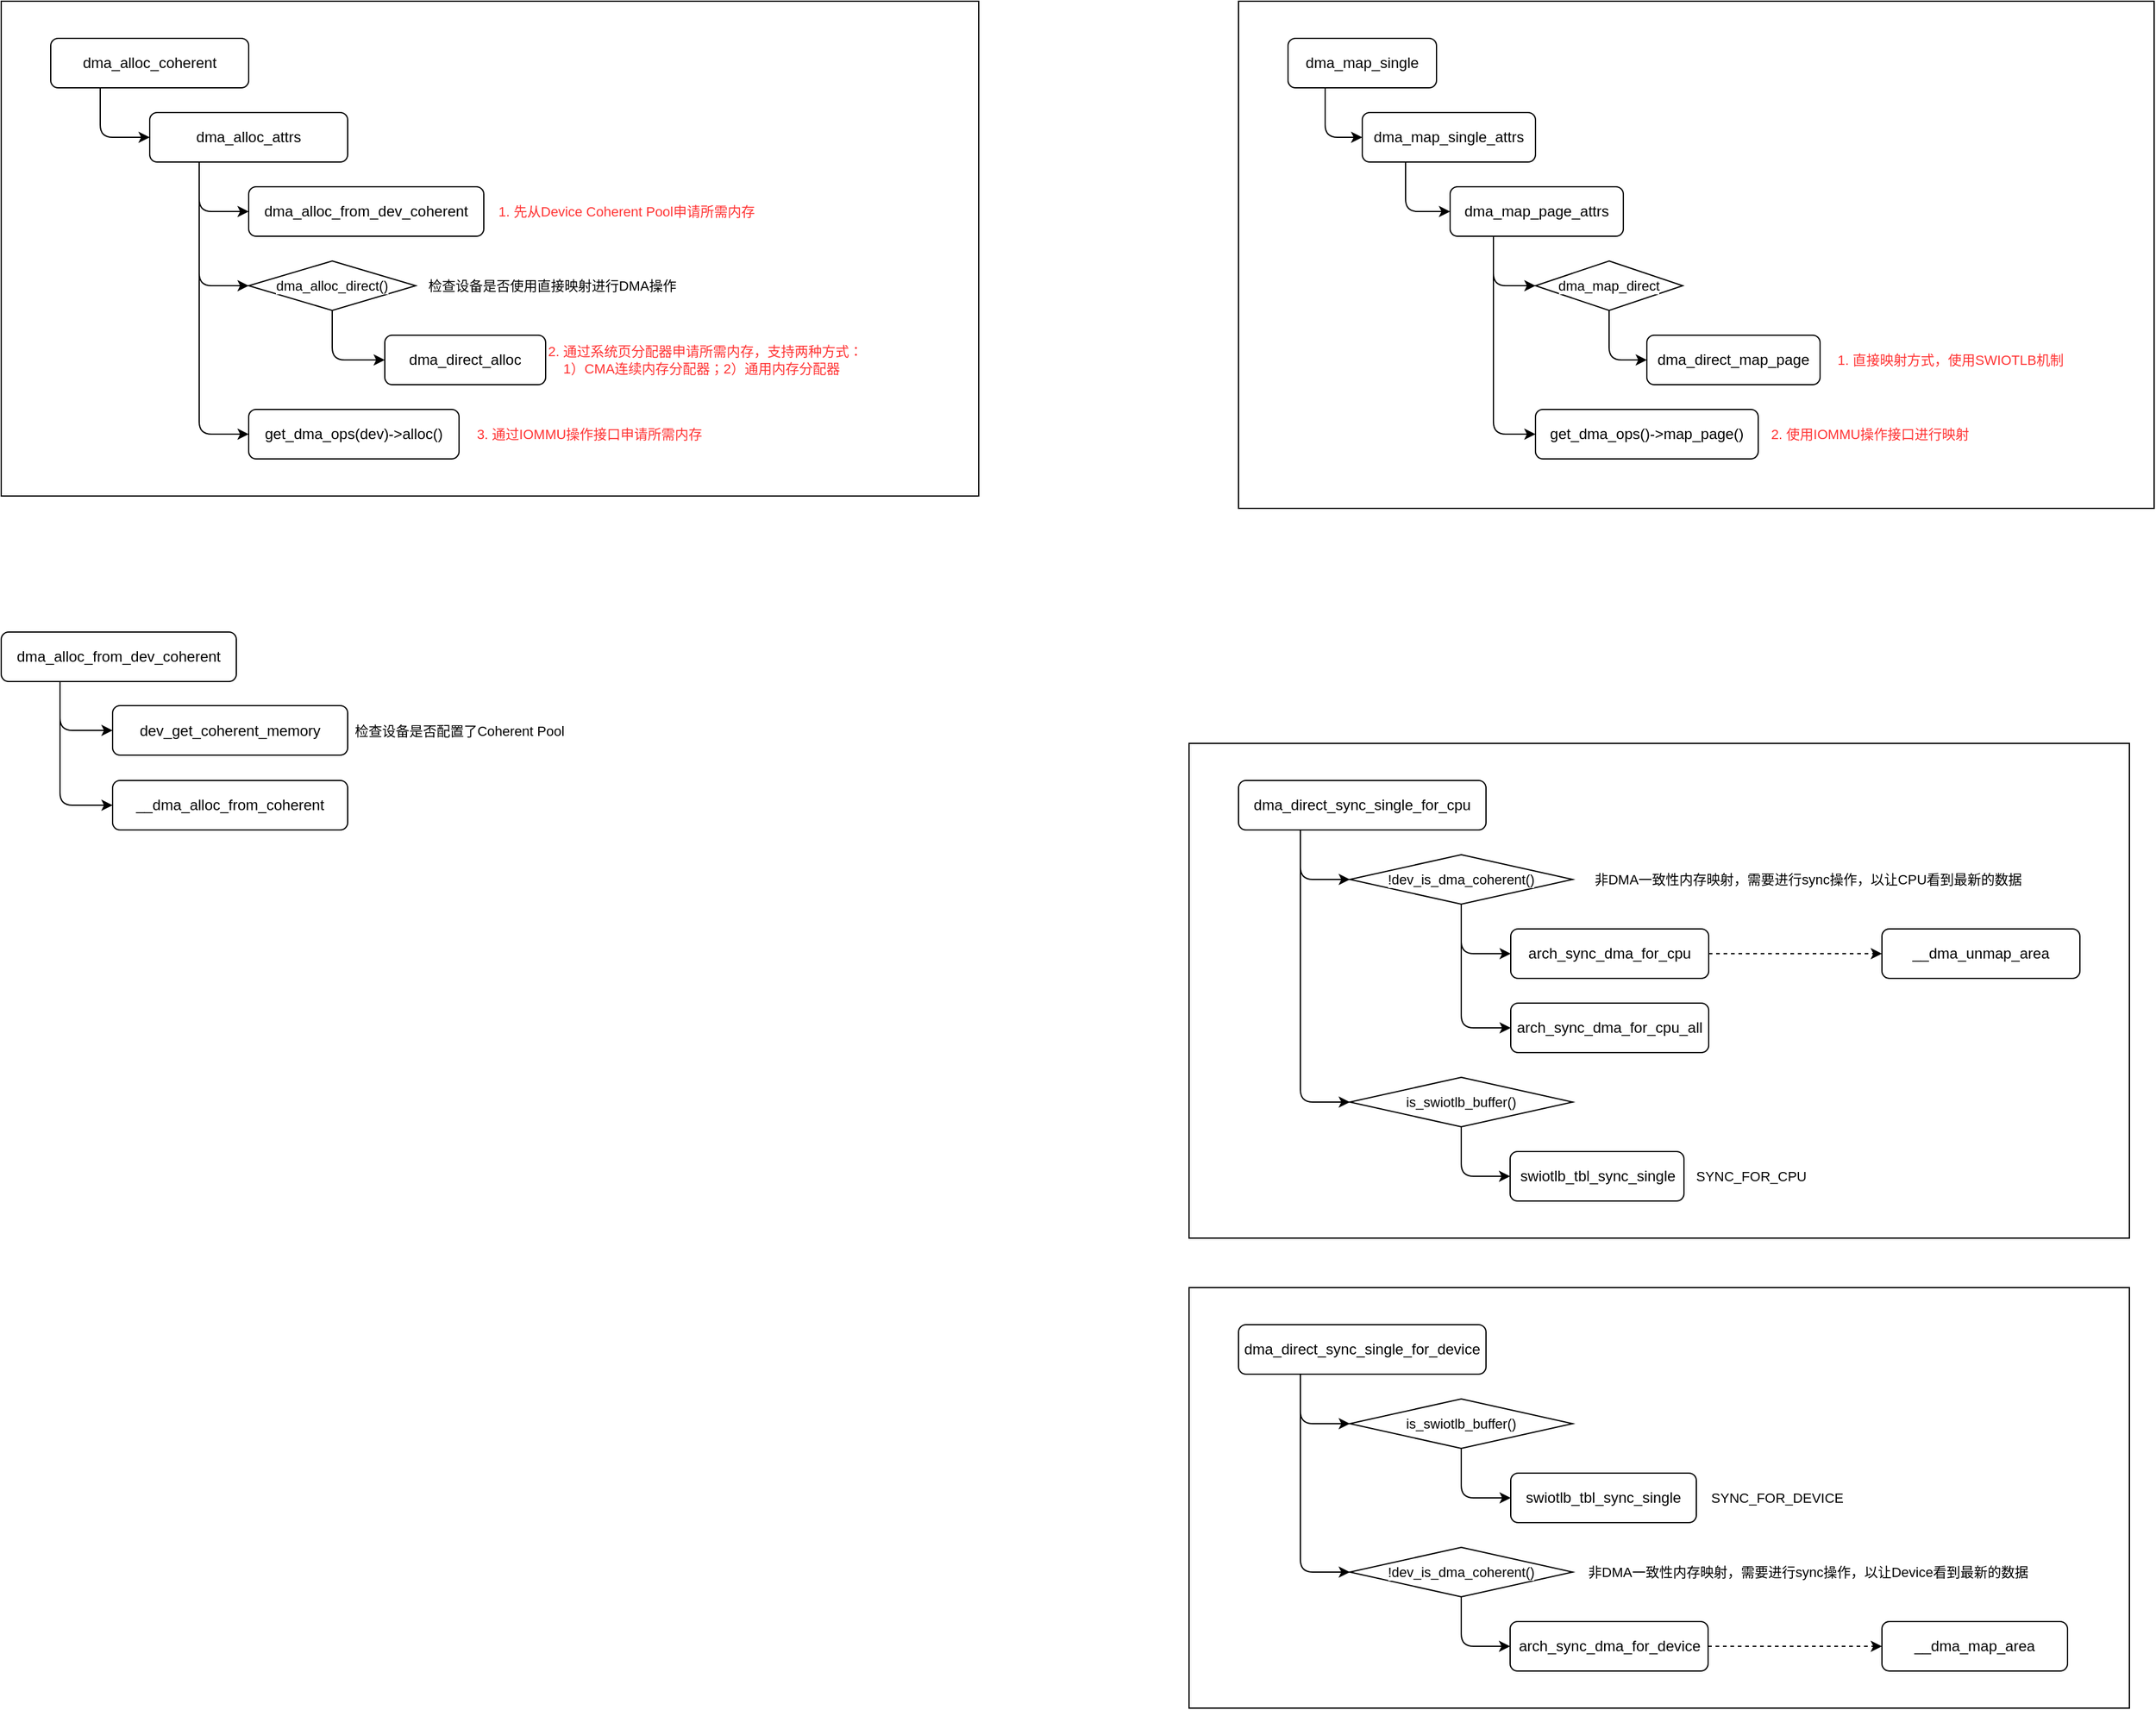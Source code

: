 <mxfile version="23.1.4" type="github" pages="4">
  <diagram name="DMA" id="xgYFPVZLW5DV_Q9SxGE-">
    <mxGraphModel dx="939" dy="1018" grid="1" gridSize="10" guides="1" tooltips="1" connect="1" arrows="1" fold="1" page="1" pageScale="1" pageWidth="827" pageHeight="1169" math="0" shadow="0">
      <root>
        <mxCell id="0" />
        <mxCell id="1" parent="0" />
        <mxCell id="epJa9tiv43tySeTNqx5A-15" style="edgeStyle=orthogonalEdgeStyle;rounded=1;orthogonalLoop=1;jettySize=auto;html=1;exitX=0.25;exitY=1;exitDx=0;exitDy=0;entryX=0;entryY=0.5;entryDx=0;entryDy=0;strokeColor=default;align=center;verticalAlign=middle;fontFamily=Helvetica;fontSize=11;fontColor=default;labelBackgroundColor=default;endArrow=classic;" edge="1" parent="1" source="epJa9tiv43tySeTNqx5A-13" target="epJa9tiv43tySeTNqx5A-14">
          <mxGeometry relative="1" as="geometry" />
        </mxCell>
        <mxCell id="epJa9tiv43tySeTNqx5A-18" style="edgeStyle=orthogonalEdgeStyle;rounded=1;orthogonalLoop=1;jettySize=auto;html=1;exitX=0.25;exitY=1;exitDx=0;exitDy=0;entryX=0;entryY=0.5;entryDx=0;entryDy=0;strokeColor=default;align=center;verticalAlign=middle;fontFamily=Helvetica;fontSize=11;fontColor=default;labelBackgroundColor=default;endArrow=classic;" edge="1" parent="1" source="epJa9tiv43tySeTNqx5A-13" target="epJa9tiv43tySeTNqx5A-17">
          <mxGeometry relative="1" as="geometry" />
        </mxCell>
        <mxCell id="epJa9tiv43tySeTNqx5A-13" value="dma_alloc_from_dev_coherent" style="rounded=1;whiteSpace=wrap;html=1;" vertex="1" parent="1">
          <mxGeometry y="520" width="190" height="40" as="geometry" />
        </mxCell>
        <mxCell id="epJa9tiv43tySeTNqx5A-14" value="dev_get_coherent_memory" style="rounded=1;whiteSpace=wrap;html=1;" vertex="1" parent="1">
          <mxGeometry x="90" y="579.5" width="190" height="40" as="geometry" />
        </mxCell>
        <mxCell id="epJa9tiv43tySeTNqx5A-17" value="__dma_alloc_from_coherent" style="rounded=1;whiteSpace=wrap;html=1;" vertex="1" parent="1">
          <mxGeometry x="90" y="640" width="190" height="40" as="geometry" />
        </mxCell>
        <mxCell id="epJa9tiv43tySeTNqx5A-21" value="检查设备是否配置了Coherent Pool" style="text;html=1;align=center;verticalAlign=middle;resizable=0;points=[];autosize=1;strokeColor=none;fillColor=none;fontFamily=Helvetica;fontSize=11;fontColor=default;labelBackgroundColor=default;" vertex="1" parent="1">
          <mxGeometry x="275" y="584.5" width="190" height="30" as="geometry" />
        </mxCell>
        <mxCell id="epJa9tiv43tySeTNqx5A-42" value="" style="rounded=0;whiteSpace=wrap;html=1;fontFamily=Helvetica;fontSize=11;fontColor=default;labelBackgroundColor=default;" vertex="1" parent="1">
          <mxGeometry y="10" width="790" height="400" as="geometry" />
        </mxCell>
        <mxCell id="epJa9tiv43tySeTNqx5A-43" style="edgeStyle=orthogonalEdgeStyle;rounded=1;orthogonalLoop=1;jettySize=auto;html=1;exitX=0.25;exitY=1;exitDx=0;exitDy=0;entryX=0;entryY=0.5;entryDx=0;entryDy=0;strokeColor=default;align=center;verticalAlign=middle;fontFamily=Helvetica;fontSize=11;fontColor=default;labelBackgroundColor=default;endArrow=classic;" edge="1" parent="1" source="epJa9tiv43tySeTNqx5A-44" target="epJa9tiv43tySeTNqx5A-49">
          <mxGeometry relative="1" as="geometry" />
        </mxCell>
        <mxCell id="epJa9tiv43tySeTNqx5A-44" value="dma_alloc_coherent" style="rounded=1;whiteSpace=wrap;html=1;" vertex="1" parent="1">
          <mxGeometry x="40" y="40" width="160" height="40" as="geometry" />
        </mxCell>
        <mxCell id="epJa9tiv43tySeTNqx5A-45" style="edgeStyle=orthogonalEdgeStyle;rounded=1;orthogonalLoop=1;jettySize=auto;html=1;exitX=0.25;exitY=1;exitDx=0;exitDy=0;entryX=0;entryY=0.5;entryDx=0;entryDy=0;strokeColor=default;align=center;verticalAlign=middle;fontFamily=Helvetica;fontSize=11;fontColor=default;labelBackgroundColor=default;endArrow=classic;" edge="1" parent="1" source="epJa9tiv43tySeTNqx5A-49" target="epJa9tiv43tySeTNqx5A-50">
          <mxGeometry relative="1" as="geometry" />
        </mxCell>
        <mxCell id="epJa9tiv43tySeTNqx5A-46" style="edgeStyle=orthogonalEdgeStyle;rounded=1;orthogonalLoop=1;jettySize=auto;html=1;exitX=0.5;exitY=1;exitDx=0;exitDy=0;entryX=0;entryY=0.5;entryDx=0;entryDy=0;strokeColor=default;align=center;verticalAlign=middle;fontFamily=Helvetica;fontSize=11;fontColor=default;labelBackgroundColor=default;endArrow=classic;" edge="1" parent="1" source="epJa9tiv43tySeTNqx5A-53" target="epJa9tiv43tySeTNqx5A-51">
          <mxGeometry relative="1" as="geometry" />
        </mxCell>
        <mxCell id="epJa9tiv43tySeTNqx5A-47" style="edgeStyle=orthogonalEdgeStyle;rounded=1;orthogonalLoop=1;jettySize=auto;html=1;exitX=0.25;exitY=1;exitDx=0;exitDy=0;entryX=0;entryY=0.5;entryDx=0;entryDy=0;strokeColor=default;align=center;verticalAlign=middle;fontFamily=Helvetica;fontSize=11;fontColor=default;labelBackgroundColor=default;endArrow=classic;" edge="1" parent="1" source="epJa9tiv43tySeTNqx5A-49" target="epJa9tiv43tySeTNqx5A-52">
          <mxGeometry relative="1" as="geometry" />
        </mxCell>
        <mxCell id="epJa9tiv43tySeTNqx5A-48" style="edgeStyle=orthogonalEdgeStyle;rounded=1;orthogonalLoop=1;jettySize=auto;html=1;exitX=0.25;exitY=1;exitDx=0;exitDy=0;entryX=0;entryY=0.5;entryDx=0;entryDy=0;strokeColor=default;align=center;verticalAlign=middle;fontFamily=Helvetica;fontSize=11;fontColor=default;labelBackgroundColor=default;endArrow=classic;" edge="1" parent="1" source="epJa9tiv43tySeTNqx5A-49" target="epJa9tiv43tySeTNqx5A-53">
          <mxGeometry relative="1" as="geometry" />
        </mxCell>
        <mxCell id="epJa9tiv43tySeTNqx5A-49" value="dma_alloc_attrs" style="rounded=1;whiteSpace=wrap;html=1;" vertex="1" parent="1">
          <mxGeometry x="120" y="100" width="160" height="40" as="geometry" />
        </mxCell>
        <mxCell id="epJa9tiv43tySeTNqx5A-50" value="dma_alloc_from_dev_coherent" style="rounded=1;whiteSpace=wrap;html=1;" vertex="1" parent="1">
          <mxGeometry x="200" y="160" width="190" height="40" as="geometry" />
        </mxCell>
        <mxCell id="epJa9tiv43tySeTNqx5A-51" value="dma_direct_alloc" style="rounded=1;whiteSpace=wrap;html=1;" vertex="1" parent="1">
          <mxGeometry x="310" y="280" width="130" height="40" as="geometry" />
        </mxCell>
        <mxCell id="epJa9tiv43tySeTNqx5A-52" value="get_dma_ops(dev)-&amp;gt;alloc()" style="rounded=1;whiteSpace=wrap;html=1;" vertex="1" parent="1">
          <mxGeometry x="200" y="340" width="170" height="40" as="geometry" />
        </mxCell>
        <mxCell id="epJa9tiv43tySeTNqx5A-53" value="dma_alloc_direct()" style="rhombus;whiteSpace=wrap;html=1;fontFamily=Helvetica;fontSize=11;fontColor=default;labelBackgroundColor=default;" vertex="1" parent="1">
          <mxGeometry x="200" y="220" width="135" height="40" as="geometry" />
        </mxCell>
        <mxCell id="epJa9tiv43tySeTNqx5A-54" value="1. 先从Device Coherent Pool申请所需内存" style="text;html=1;align=center;verticalAlign=middle;resizable=0;points=[];autosize=1;strokeColor=none;fillColor=none;fontFamily=Helvetica;fontSize=11;fontColor=#FF3333;labelBackgroundColor=default;" vertex="1" parent="1">
          <mxGeometry x="390" y="165" width="230" height="30" as="geometry" />
        </mxCell>
        <mxCell id="epJa9tiv43tySeTNqx5A-55" value="检查设备是否使用直接映射进行DMA操作" style="text;html=1;align=center;verticalAlign=middle;resizable=0;points=[];autosize=1;strokeColor=none;fillColor=none;fontFamily=Helvetica;fontSize=11;fontColor=default;labelBackgroundColor=default;" vertex="1" parent="1">
          <mxGeometry x="335" y="225" width="220" height="30" as="geometry" />
        </mxCell>
        <mxCell id="epJa9tiv43tySeTNqx5A-56" value="2. 通过系统页分配器申请所需内存，支持两种方式：&lt;br&gt;&lt;span style=&quot;white-space-collapse: preserve;&quot;&gt;&amp;nbsp; &amp;nbsp; &lt;/span&gt;1）CMA连续内存分配器；2）通用内存分配器" style="text;html=1;align=left;verticalAlign=middle;resizable=0;points=[];autosize=1;strokeColor=none;fillColor=none;fontFamily=Helvetica;fontSize=11;fontColor=#FF3333;labelBackgroundColor=default;" vertex="1" parent="1">
          <mxGeometry x="440" y="280" width="280" height="40" as="geometry" />
        </mxCell>
        <mxCell id="epJa9tiv43tySeTNqx5A-57" value="3. 通过IOMMU操作接口申请所需内存" style="text;html=1;align=center;verticalAlign=middle;resizable=0;points=[];autosize=1;strokeColor=none;fillColor=none;fontFamily=Helvetica;fontSize=11;fontColor=#FF3333;labelBackgroundColor=default;" vertex="1" parent="1">
          <mxGeometry x="370" y="345" width="210" height="30" as="geometry" />
        </mxCell>
        <mxCell id="epJa9tiv43tySeTNqx5A-59" value="" style="rounded=0;whiteSpace=wrap;html=1;fontFamily=Helvetica;fontSize=11;fontColor=default;labelBackgroundColor=default;" vertex="1" parent="1">
          <mxGeometry x="1000" y="10" width="740" height="410" as="geometry" />
        </mxCell>
        <mxCell id="epJa9tiv43tySeTNqx5A-60" style="edgeStyle=orthogonalEdgeStyle;rounded=1;orthogonalLoop=1;jettySize=auto;html=1;exitX=0.25;exitY=1;exitDx=0;exitDy=0;entryX=0;entryY=0.5;entryDx=0;entryDy=0;strokeColor=default;align=center;verticalAlign=middle;fontFamily=Helvetica;fontSize=11;fontColor=default;labelBackgroundColor=default;endArrow=classic;" edge="1" parent="1" source="epJa9tiv43tySeTNqx5A-61" target="epJa9tiv43tySeTNqx5A-63">
          <mxGeometry relative="1" as="geometry" />
        </mxCell>
        <mxCell id="epJa9tiv43tySeTNqx5A-61" value="dma_map_single" style="rounded=1;whiteSpace=wrap;html=1;" vertex="1" parent="1">
          <mxGeometry x="1040" y="40" width="120" height="40" as="geometry" />
        </mxCell>
        <mxCell id="epJa9tiv43tySeTNqx5A-62" style="edgeStyle=orthogonalEdgeStyle;rounded=1;orthogonalLoop=1;jettySize=auto;html=1;exitX=0.25;exitY=1;exitDx=0;exitDy=0;entryX=0;entryY=0.5;entryDx=0;entryDy=0;strokeColor=default;align=center;verticalAlign=middle;fontFamily=Helvetica;fontSize=11;fontColor=default;labelBackgroundColor=default;endArrow=classic;" edge="1" parent="1" source="epJa9tiv43tySeTNqx5A-63" target="epJa9tiv43tySeTNqx5A-66">
          <mxGeometry relative="1" as="geometry" />
        </mxCell>
        <mxCell id="epJa9tiv43tySeTNqx5A-63" value="dma_map_single_attrs" style="rounded=1;whiteSpace=wrap;html=1;" vertex="1" parent="1">
          <mxGeometry x="1100" y="100" width="140" height="40" as="geometry" />
        </mxCell>
        <mxCell id="epJa9tiv43tySeTNqx5A-64" style="edgeStyle=orthogonalEdgeStyle;rounded=1;orthogonalLoop=1;jettySize=auto;html=1;exitX=0.25;exitY=1;exitDx=0;exitDy=0;entryX=0;entryY=0.5;entryDx=0;entryDy=0;strokeColor=default;align=center;verticalAlign=middle;fontFamily=Helvetica;fontSize=11;fontColor=default;labelBackgroundColor=default;endArrow=classic;" edge="1" parent="1" source="epJa9tiv43tySeTNqx5A-66" target="epJa9tiv43tySeTNqx5A-68">
          <mxGeometry relative="1" as="geometry" />
        </mxCell>
        <mxCell id="epJa9tiv43tySeTNqx5A-65" style="edgeStyle=orthogonalEdgeStyle;rounded=1;orthogonalLoop=1;jettySize=auto;html=1;exitX=0.25;exitY=1;exitDx=0;exitDy=0;entryX=0;entryY=0.5;entryDx=0;entryDy=0;strokeColor=default;align=center;verticalAlign=middle;fontFamily=Helvetica;fontSize=11;fontColor=default;labelBackgroundColor=default;endArrow=classic;" edge="1" parent="1" source="epJa9tiv43tySeTNqx5A-66" target="epJa9tiv43tySeTNqx5A-70">
          <mxGeometry relative="1" as="geometry" />
        </mxCell>
        <mxCell id="epJa9tiv43tySeTNqx5A-66" value="dma_map_page_attrs" style="rounded=1;whiteSpace=wrap;html=1;" vertex="1" parent="1">
          <mxGeometry x="1171" y="160" width="140" height="40" as="geometry" />
        </mxCell>
        <mxCell id="epJa9tiv43tySeTNqx5A-67" style="edgeStyle=orthogonalEdgeStyle;rounded=1;orthogonalLoop=1;jettySize=auto;html=1;exitX=0.5;exitY=1;exitDx=0;exitDy=0;entryX=0;entryY=0.5;entryDx=0;entryDy=0;strokeColor=default;align=center;verticalAlign=middle;fontFamily=Helvetica;fontSize=11;fontColor=default;labelBackgroundColor=default;endArrow=classic;" edge="1" parent="1" source="epJa9tiv43tySeTNqx5A-68" target="epJa9tiv43tySeTNqx5A-69">
          <mxGeometry relative="1" as="geometry" />
        </mxCell>
        <mxCell id="epJa9tiv43tySeTNqx5A-68" value="dma_map_direct" style="rhombus;whiteSpace=wrap;html=1;fontFamily=Helvetica;fontSize=11;fontColor=default;labelBackgroundColor=default;" vertex="1" parent="1">
          <mxGeometry x="1240" y="220" width="119" height="40" as="geometry" />
        </mxCell>
        <mxCell id="epJa9tiv43tySeTNqx5A-69" value="dma_direct_map_page" style="rounded=1;whiteSpace=wrap;html=1;" vertex="1" parent="1">
          <mxGeometry x="1330" y="280" width="140" height="40" as="geometry" />
        </mxCell>
        <mxCell id="epJa9tiv43tySeTNqx5A-70" value="get_dma_ops()-&amp;gt;map_page()" style="rounded=1;whiteSpace=wrap;html=1;" vertex="1" parent="1">
          <mxGeometry x="1240" y="340" width="180" height="40" as="geometry" />
        </mxCell>
        <mxCell id="epJa9tiv43tySeTNqx5A-71" value="1. 直接映射方式，使用SWIOTLB机制" style="text;html=1;align=center;verticalAlign=middle;resizable=0;points=[];autosize=1;strokeColor=none;fillColor=none;fontFamily=Helvetica;fontSize=11;fontColor=#FF3333;labelBackgroundColor=default;" vertex="1" parent="1">
          <mxGeometry x="1470" y="285" width="210" height="30" as="geometry" />
        </mxCell>
        <mxCell id="epJa9tiv43tySeTNqx5A-72" value="2. 使用IOMMU操作接口进行映射" style="text;html=1;align=center;verticalAlign=middle;resizable=0;points=[];autosize=1;strokeColor=none;fillColor=none;fontFamily=Helvetica;fontSize=11;fontColor=#FF3333;labelBackgroundColor=default;" vertex="1" parent="1">
          <mxGeometry x="1420" y="345" width="180" height="30" as="geometry" />
        </mxCell>
        <mxCell id="epJa9tiv43tySeTNqx5A-115" value="" style="rounded=0;whiteSpace=wrap;html=1;fontFamily=Helvetica;fontSize=11;fontColor=default;labelBackgroundColor=default;" vertex="1" parent="1">
          <mxGeometry x="960" y="610" width="760" height="400" as="geometry" />
        </mxCell>
        <mxCell id="epJa9tiv43tySeTNqx5A-116" style="edgeStyle=orthogonalEdgeStyle;rounded=1;orthogonalLoop=1;jettySize=auto;html=1;exitX=0.25;exitY=1;exitDx=0;exitDy=0;entryX=0;entryY=0.5;entryDx=0;entryDy=0;strokeColor=default;align=center;verticalAlign=middle;fontFamily=Helvetica;fontSize=11;fontColor=default;labelBackgroundColor=default;endArrow=classic;" edge="1" parent="1" source="epJa9tiv43tySeTNqx5A-118" target="epJa9tiv43tySeTNqx5A-123">
          <mxGeometry relative="1" as="geometry" />
        </mxCell>
        <mxCell id="epJa9tiv43tySeTNqx5A-117" style="edgeStyle=orthogonalEdgeStyle;rounded=1;orthogonalLoop=1;jettySize=auto;html=1;exitX=0.25;exitY=1;exitDx=0;exitDy=0;entryX=0;entryY=0.5;entryDx=0;entryDy=0;strokeColor=default;align=center;verticalAlign=middle;fontFamily=Helvetica;fontSize=11;fontColor=default;labelBackgroundColor=default;endArrow=classic;" edge="1" parent="1" source="epJa9tiv43tySeTNqx5A-118" target="epJa9tiv43tySeTNqx5A-127">
          <mxGeometry relative="1" as="geometry" />
        </mxCell>
        <mxCell id="epJa9tiv43tySeTNqx5A-118" value="dma_direct_sync_single_for_cpu" style="rounded=1;whiteSpace=wrap;html=1;" vertex="1" parent="1">
          <mxGeometry x="1000" y="640" width="200" height="40" as="geometry" />
        </mxCell>
        <mxCell id="epJa9tiv43tySeTNqx5A-119" style="edgeStyle=orthogonalEdgeStyle;rounded=1;orthogonalLoop=1;jettySize=auto;html=1;exitX=1;exitY=0.5;exitDx=0;exitDy=0;entryX=0;entryY=0.5;entryDx=0;entryDy=0;strokeColor=default;align=center;verticalAlign=middle;fontFamily=Helvetica;fontSize=11;fontColor=default;labelBackgroundColor=default;endArrow=classic;dashed=1;" edge="1" parent="1" source="epJa9tiv43tySeTNqx5A-120" target="epJa9tiv43tySeTNqx5A-129">
          <mxGeometry relative="1" as="geometry" />
        </mxCell>
        <mxCell id="epJa9tiv43tySeTNqx5A-120" value="arch_sync_dma_for_cpu" style="rounded=1;whiteSpace=wrap;html=1;" vertex="1" parent="1">
          <mxGeometry x="1220" y="760" width="160" height="40" as="geometry" />
        </mxCell>
        <mxCell id="epJa9tiv43tySeTNqx5A-121" style="edgeStyle=orthogonalEdgeStyle;rounded=1;orthogonalLoop=1;jettySize=auto;html=1;exitX=0.5;exitY=1;exitDx=0;exitDy=0;entryX=0;entryY=0.5;entryDx=0;entryDy=0;strokeColor=default;align=center;verticalAlign=middle;fontFamily=Helvetica;fontSize=11;fontColor=default;labelBackgroundColor=default;endArrow=classic;" edge="1" parent="1" source="epJa9tiv43tySeTNqx5A-123" target="epJa9tiv43tySeTNqx5A-120">
          <mxGeometry relative="1" as="geometry" />
        </mxCell>
        <mxCell id="epJa9tiv43tySeTNqx5A-122" style="edgeStyle=orthogonalEdgeStyle;rounded=1;orthogonalLoop=1;jettySize=auto;html=1;exitX=0.5;exitY=1;exitDx=0;exitDy=0;entryX=0;entryY=0.5;entryDx=0;entryDy=0;strokeColor=default;align=center;verticalAlign=middle;fontFamily=Helvetica;fontSize=11;fontColor=default;labelBackgroundColor=default;endArrow=classic;" edge="1" parent="1" source="epJa9tiv43tySeTNqx5A-123" target="epJa9tiv43tySeTNqx5A-125">
          <mxGeometry relative="1" as="geometry" />
        </mxCell>
        <mxCell id="epJa9tiv43tySeTNqx5A-123" value="!dev_is_dma_coherent()" style="rhombus;whiteSpace=wrap;html=1;fontFamily=Helvetica;fontSize=11;fontColor=default;labelBackgroundColor=default;" vertex="1" parent="1">
          <mxGeometry x="1090" y="700" width="180" height="40" as="geometry" />
        </mxCell>
        <mxCell id="epJa9tiv43tySeTNqx5A-124" value="非DMA一致性内存映射，需要进行sync操作，以让CPU看到最新的数据" style="text;html=1;align=center;verticalAlign=middle;resizable=0;points=[];autosize=1;strokeColor=none;fillColor=none;fontFamily=Helvetica;fontSize=11;fontColor=default;labelBackgroundColor=default;" vertex="1" parent="1">
          <mxGeometry x="1275" y="705" width="370" height="30" as="geometry" />
        </mxCell>
        <mxCell id="epJa9tiv43tySeTNqx5A-125" value="arch_sync_dma_for_cpu_all" style="rounded=1;whiteSpace=wrap;html=1;" vertex="1" parent="1">
          <mxGeometry x="1220" y="820" width="160" height="40" as="geometry" />
        </mxCell>
        <mxCell id="epJa9tiv43tySeTNqx5A-126" style="edgeStyle=orthogonalEdgeStyle;rounded=1;orthogonalLoop=1;jettySize=auto;html=1;exitX=0.5;exitY=1;exitDx=0;exitDy=0;entryX=0;entryY=0.5;entryDx=0;entryDy=0;strokeColor=default;align=center;verticalAlign=middle;fontFamily=Helvetica;fontSize=11;fontColor=default;labelBackgroundColor=default;endArrow=classic;" edge="1" parent="1" source="epJa9tiv43tySeTNqx5A-127" target="epJa9tiv43tySeTNqx5A-128">
          <mxGeometry relative="1" as="geometry" />
        </mxCell>
        <mxCell id="epJa9tiv43tySeTNqx5A-127" value="is_swiotlb_buffer()" style="rhombus;whiteSpace=wrap;html=1;fontFamily=Helvetica;fontSize=11;fontColor=default;labelBackgroundColor=default;" vertex="1" parent="1">
          <mxGeometry x="1090" y="880" width="180" height="40" as="geometry" />
        </mxCell>
        <mxCell id="epJa9tiv43tySeTNqx5A-128" value="swiotlb_tbl_sync_single" style="rounded=1;whiteSpace=wrap;html=1;" vertex="1" parent="1">
          <mxGeometry x="1219.5" y="940" width="140.5" height="40" as="geometry" />
        </mxCell>
        <mxCell id="epJa9tiv43tySeTNqx5A-129" value="__dma_unmap_area" style="rounded=1;whiteSpace=wrap;html=1;" vertex="1" parent="1">
          <mxGeometry x="1520" y="760" width="160" height="40" as="geometry" />
        </mxCell>
        <mxCell id="epJa9tiv43tySeTNqx5A-130" value="SYNC_FOR_CPU" style="text;html=1;align=center;verticalAlign=middle;resizable=0;points=[];autosize=1;strokeColor=none;fillColor=none;fontFamily=Helvetica;fontSize=11;fontColor=default;labelBackgroundColor=default;" vertex="1" parent="1">
          <mxGeometry x="1359" y="945" width="110" height="30" as="geometry" />
        </mxCell>
        <mxCell id="epJa9tiv43tySeTNqx5A-131" value="" style="rounded=0;whiteSpace=wrap;html=1;fontFamily=Helvetica;fontSize=11;fontColor=default;labelBackgroundColor=default;" vertex="1" parent="1">
          <mxGeometry x="960" y="1050" width="760" height="340" as="geometry" />
        </mxCell>
        <mxCell id="epJa9tiv43tySeTNqx5A-132" style="edgeStyle=orthogonalEdgeStyle;rounded=1;orthogonalLoop=1;jettySize=auto;html=1;exitX=0.25;exitY=1;exitDx=0;exitDy=0;entryX=0;entryY=0.5;entryDx=0;entryDy=0;strokeColor=default;align=center;verticalAlign=middle;fontFamily=Helvetica;fontSize=11;fontColor=default;labelBackgroundColor=default;endArrow=classic;" edge="1" parent="1" source="epJa9tiv43tySeTNqx5A-134" target="epJa9tiv43tySeTNqx5A-137">
          <mxGeometry relative="1" as="geometry" />
        </mxCell>
        <mxCell id="epJa9tiv43tySeTNqx5A-133" style="edgeStyle=orthogonalEdgeStyle;rounded=1;orthogonalLoop=1;jettySize=auto;html=1;exitX=0.25;exitY=1;exitDx=0;exitDy=0;entryX=0;entryY=0.5;entryDx=0;entryDy=0;strokeColor=default;align=center;verticalAlign=middle;fontFamily=Helvetica;fontSize=11;fontColor=default;labelBackgroundColor=default;endArrow=classic;" edge="1" parent="1" source="epJa9tiv43tySeTNqx5A-134" target="epJa9tiv43tySeTNqx5A-142">
          <mxGeometry relative="1" as="geometry" />
        </mxCell>
        <mxCell id="epJa9tiv43tySeTNqx5A-134" value="dma_direct_sync_single_for_device" style="rounded=1;whiteSpace=wrap;html=1;" vertex="1" parent="1">
          <mxGeometry x="1000" y="1080" width="200" height="40" as="geometry" />
        </mxCell>
        <mxCell id="epJa9tiv43tySeTNqx5A-135" value="swiotlb_tbl_sync_single" style="rounded=1;whiteSpace=wrap;html=1;" vertex="1" parent="1">
          <mxGeometry x="1220" y="1200" width="150" height="40" as="geometry" />
        </mxCell>
        <mxCell id="epJa9tiv43tySeTNqx5A-136" style="edgeStyle=orthogonalEdgeStyle;rounded=1;orthogonalLoop=1;jettySize=auto;html=1;exitX=0.5;exitY=1;exitDx=0;exitDy=0;entryX=0;entryY=0.5;entryDx=0;entryDy=0;strokeColor=default;align=center;verticalAlign=middle;fontFamily=Helvetica;fontSize=11;fontColor=default;labelBackgroundColor=default;endArrow=classic;" edge="1" parent="1" source="epJa9tiv43tySeTNqx5A-137" target="epJa9tiv43tySeTNqx5A-135">
          <mxGeometry relative="1" as="geometry" />
        </mxCell>
        <mxCell id="epJa9tiv43tySeTNqx5A-137" value="is_swiotlb_buffer()" style="rhombus;whiteSpace=wrap;html=1;fontFamily=Helvetica;fontSize=11;fontColor=default;labelBackgroundColor=default;" vertex="1" parent="1">
          <mxGeometry x="1090" y="1140" width="180" height="40" as="geometry" />
        </mxCell>
        <mxCell id="epJa9tiv43tySeTNqx5A-138" value="SYNC_FOR_DEVICE" style="text;html=1;align=center;verticalAlign=middle;resizable=0;points=[];autosize=1;strokeColor=none;fillColor=none;fontFamily=Helvetica;fontSize=11;fontColor=default;labelBackgroundColor=default;" vertex="1" parent="1">
          <mxGeometry x="1370" y="1205" width="130" height="30" as="geometry" />
        </mxCell>
        <mxCell id="epJa9tiv43tySeTNqx5A-139" style="edgeStyle=orthogonalEdgeStyle;rounded=1;orthogonalLoop=1;jettySize=auto;html=1;exitX=1;exitY=0.5;exitDx=0;exitDy=0;entryX=0.5;entryY=1;entryDx=0;entryDy=0;strokeColor=default;align=center;verticalAlign=middle;fontFamily=Helvetica;fontSize=11;fontColor=default;labelBackgroundColor=default;endArrow=classic;dashed=1;" edge="1" parent="1" source="epJa9tiv43tySeTNqx5A-140" target="epJa9tiv43tySeTNqx5A-144">
          <mxGeometry relative="1" as="geometry" />
        </mxCell>
        <mxCell id="epJa9tiv43tySeTNqx5A-140" value="arch_sync_dma_for_device" style="rounded=1;whiteSpace=wrap;html=1;" vertex="1" parent="1">
          <mxGeometry x="1219.5" y="1320" width="160" height="40" as="geometry" />
        </mxCell>
        <mxCell id="epJa9tiv43tySeTNqx5A-141" style="edgeStyle=orthogonalEdgeStyle;rounded=1;orthogonalLoop=1;jettySize=auto;html=1;exitX=0.5;exitY=1;exitDx=0;exitDy=0;entryX=0;entryY=0.5;entryDx=0;entryDy=0;strokeColor=default;align=center;verticalAlign=middle;fontFamily=Helvetica;fontSize=11;fontColor=default;labelBackgroundColor=default;endArrow=classic;" edge="1" parent="1" source="epJa9tiv43tySeTNqx5A-142" target="epJa9tiv43tySeTNqx5A-140">
          <mxGeometry relative="1" as="geometry" />
        </mxCell>
        <mxCell id="epJa9tiv43tySeTNqx5A-142" value="!dev_is_dma_coherent()" style="rhombus;whiteSpace=wrap;html=1;fontFamily=Helvetica;fontSize=11;fontColor=default;labelBackgroundColor=default;" vertex="1" parent="1">
          <mxGeometry x="1090" y="1260" width="180" height="40" as="geometry" />
        </mxCell>
        <mxCell id="epJa9tiv43tySeTNqx5A-143" value="非DMA一致性内存映射，需要进行sync操作，以让Device看到最新的数据" style="text;html=1;align=center;verticalAlign=middle;resizable=0;points=[];autosize=1;strokeColor=none;fillColor=none;fontFamily=Helvetica;fontSize=11;fontColor=default;labelBackgroundColor=default;" vertex="1" parent="1">
          <mxGeometry x="1270" y="1265" width="380" height="30" as="geometry" />
        </mxCell>
        <mxCell id="epJa9tiv43tySeTNqx5A-144" value="__dma_map_area" style="rounded=1;whiteSpace=wrap;html=1;direction=south;" vertex="1" parent="1">
          <mxGeometry x="1520" y="1320" width="150" height="40" as="geometry" />
        </mxCell>
      </root>
    </mxGraphModel>
  </diagram>
  <diagram id="FLAurwg8rt9J_8dBdOzD" name="SWIOTLB">
    <mxGraphModel dx="666" dy="1018" grid="1" gridSize="10" guides="1" tooltips="1" connect="1" arrows="1" fold="1" page="1" pageScale="1" pageWidth="827" pageHeight="1169" math="0" shadow="0">
      <root>
        <mxCell id="0" />
        <mxCell id="1" parent="0" />
        <mxCell id="T1ZKqq_Ft51V0WmjHaD9-6" style="edgeStyle=orthogonalEdgeStyle;rounded=1;orthogonalLoop=1;jettySize=auto;html=1;exitX=0.25;exitY=1;exitDx=0;exitDy=0;entryX=0;entryY=0.5;entryDx=0;entryDy=0;curved=0;" edge="1" parent="1" source="T1ZKqq_Ft51V0WmjHaD9-1" target="T1ZKqq_Ft51V0WmjHaD9-2">
          <mxGeometry relative="1" as="geometry" />
        </mxCell>
        <mxCell id="T1ZKqq_Ft51V0WmjHaD9-7" style="edgeStyle=orthogonalEdgeStyle;rounded=1;orthogonalLoop=1;jettySize=auto;html=1;exitX=0.25;exitY=1;exitDx=0;exitDy=0;entryX=0;entryY=0.5;entryDx=0;entryDy=0;curved=0;" edge="1" parent="1" source="T1ZKqq_Ft51V0WmjHaD9-1" target="T1ZKqq_Ft51V0WmjHaD9-4">
          <mxGeometry relative="1" as="geometry" />
        </mxCell>
        <mxCell id="T1ZKqq_Ft51V0WmjHaD9-8" style="edgeStyle=orthogonalEdgeStyle;rounded=1;orthogonalLoop=1;jettySize=auto;html=1;exitX=0.25;exitY=1;exitDx=0;exitDy=0;entryX=0;entryY=0.5;entryDx=0;entryDy=0;strokeColor=default;align=center;verticalAlign=middle;fontFamily=Helvetica;fontSize=11;fontColor=default;labelBackgroundColor=default;endArrow=classic;" edge="1" parent="1" source="T1ZKqq_Ft51V0WmjHaD9-1" target="T1ZKqq_Ft51V0WmjHaD9-5">
          <mxGeometry relative="1" as="geometry" />
        </mxCell>
        <mxCell id="T1ZKqq_Ft51V0WmjHaD9-1" value="swiotlb_init" style="rounded=1;whiteSpace=wrap;html=1;" vertex="1" parent="1">
          <mxGeometry x="40" y="40" width="120" height="40" as="geometry" />
        </mxCell>
        <mxCell id="T1ZKqq_Ft51V0WmjHaD9-2" value="初始化io_tlb_nslabs变量" style="rounded=1;whiteSpace=wrap;html=1;" vertex="1" parent="1">
          <mxGeometry x="110" y="100" width="160" height="40" as="geometry" />
        </mxCell>
        <mxCell id="T1ZKqq_Ft51V0WmjHaD9-4" value="memblock_alloc_low" style="rounded=1;whiteSpace=wrap;html=1;" vertex="1" parent="1">
          <mxGeometry x="110" y="160" width="160" height="40" as="geometry" />
        </mxCell>
        <mxCell id="T1ZKqq_Ft51V0WmjHaD9-5" value="swiotlb_init_with_tbl" style="rounded=1;whiteSpace=wrap;html=1;" vertex="1" parent="1">
          <mxGeometry x="110" y="220" width="160" height="40" as="geometry" />
        </mxCell>
        <mxCell id="T1ZKqq_Ft51V0WmjHaD9-9" value="从memblock分配器分配低端内存" style="text;html=1;align=center;verticalAlign=middle;resizable=0;points=[];autosize=1;strokeColor=none;fillColor=none;fontFamily=Helvetica;fontSize=11;fontColor=default;labelBackgroundColor=default;" vertex="1" parent="1">
          <mxGeometry x="270" y="165" width="180" height="30" as="geometry" />
        </mxCell>
        <mxCell id="T1ZKqq_Ft51V0WmjHaD9-11" value="初始化swiotlb管理结构" style="text;html=1;align=center;verticalAlign=middle;resizable=0;points=[];autosize=1;strokeColor=none;fillColor=none;fontFamily=Helvetica;fontSize=11;fontColor=default;labelBackgroundColor=default;" vertex="1" parent="1">
          <mxGeometry x="270" y="225" width="130" height="30" as="geometry" />
        </mxCell>
      </root>
    </mxGraphModel>
  </diagram>
  <diagram id="_509LxlbTZrj5P9ai26Q" name="CMA">
    <mxGraphModel dx="666" dy="1018" grid="1" gridSize="10" guides="1" tooltips="1" connect="1" arrows="1" fold="1" page="1" pageScale="1" pageWidth="827" pageHeight="1169" math="0" shadow="0">
      <root>
        <mxCell id="0" />
        <mxCell id="1" parent="0" />
      </root>
    </mxGraphModel>
  </diagram>
  <diagram id="KXef_lr3H4kgYps5HuwF" name="IO">
    <mxGraphModel dx="666" dy="1018" grid="1" gridSize="10" guides="1" tooltips="1" connect="1" arrows="1" fold="1" page="1" pageScale="1" pageWidth="827" pageHeight="1169" math="0" shadow="0">
      <root>
        <mxCell id="0" />
        <mxCell id="1" parent="0" />
      </root>
    </mxGraphModel>
  </diagram>
</mxfile>
